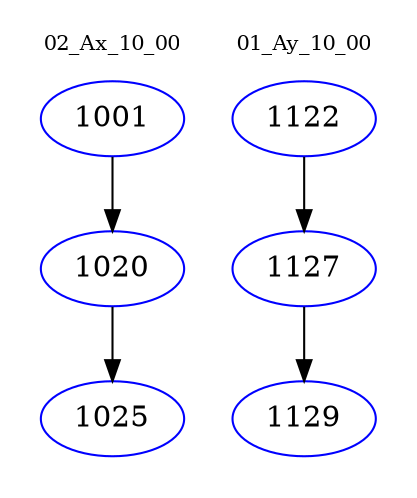 digraph{
subgraph cluster_0 {
color = white
label = "02_Ax_10_00";
fontsize=10;
T0_1001 [label="1001", color="blue"]
T0_1001 -> T0_1020 [color="black"]
T0_1020 [label="1020", color="blue"]
T0_1020 -> T0_1025 [color="black"]
T0_1025 [label="1025", color="blue"]
}
subgraph cluster_1 {
color = white
label = "01_Ay_10_00";
fontsize=10;
T1_1122 [label="1122", color="blue"]
T1_1122 -> T1_1127 [color="black"]
T1_1127 [label="1127", color="blue"]
T1_1127 -> T1_1129 [color="black"]
T1_1129 [label="1129", color="blue"]
}
}

